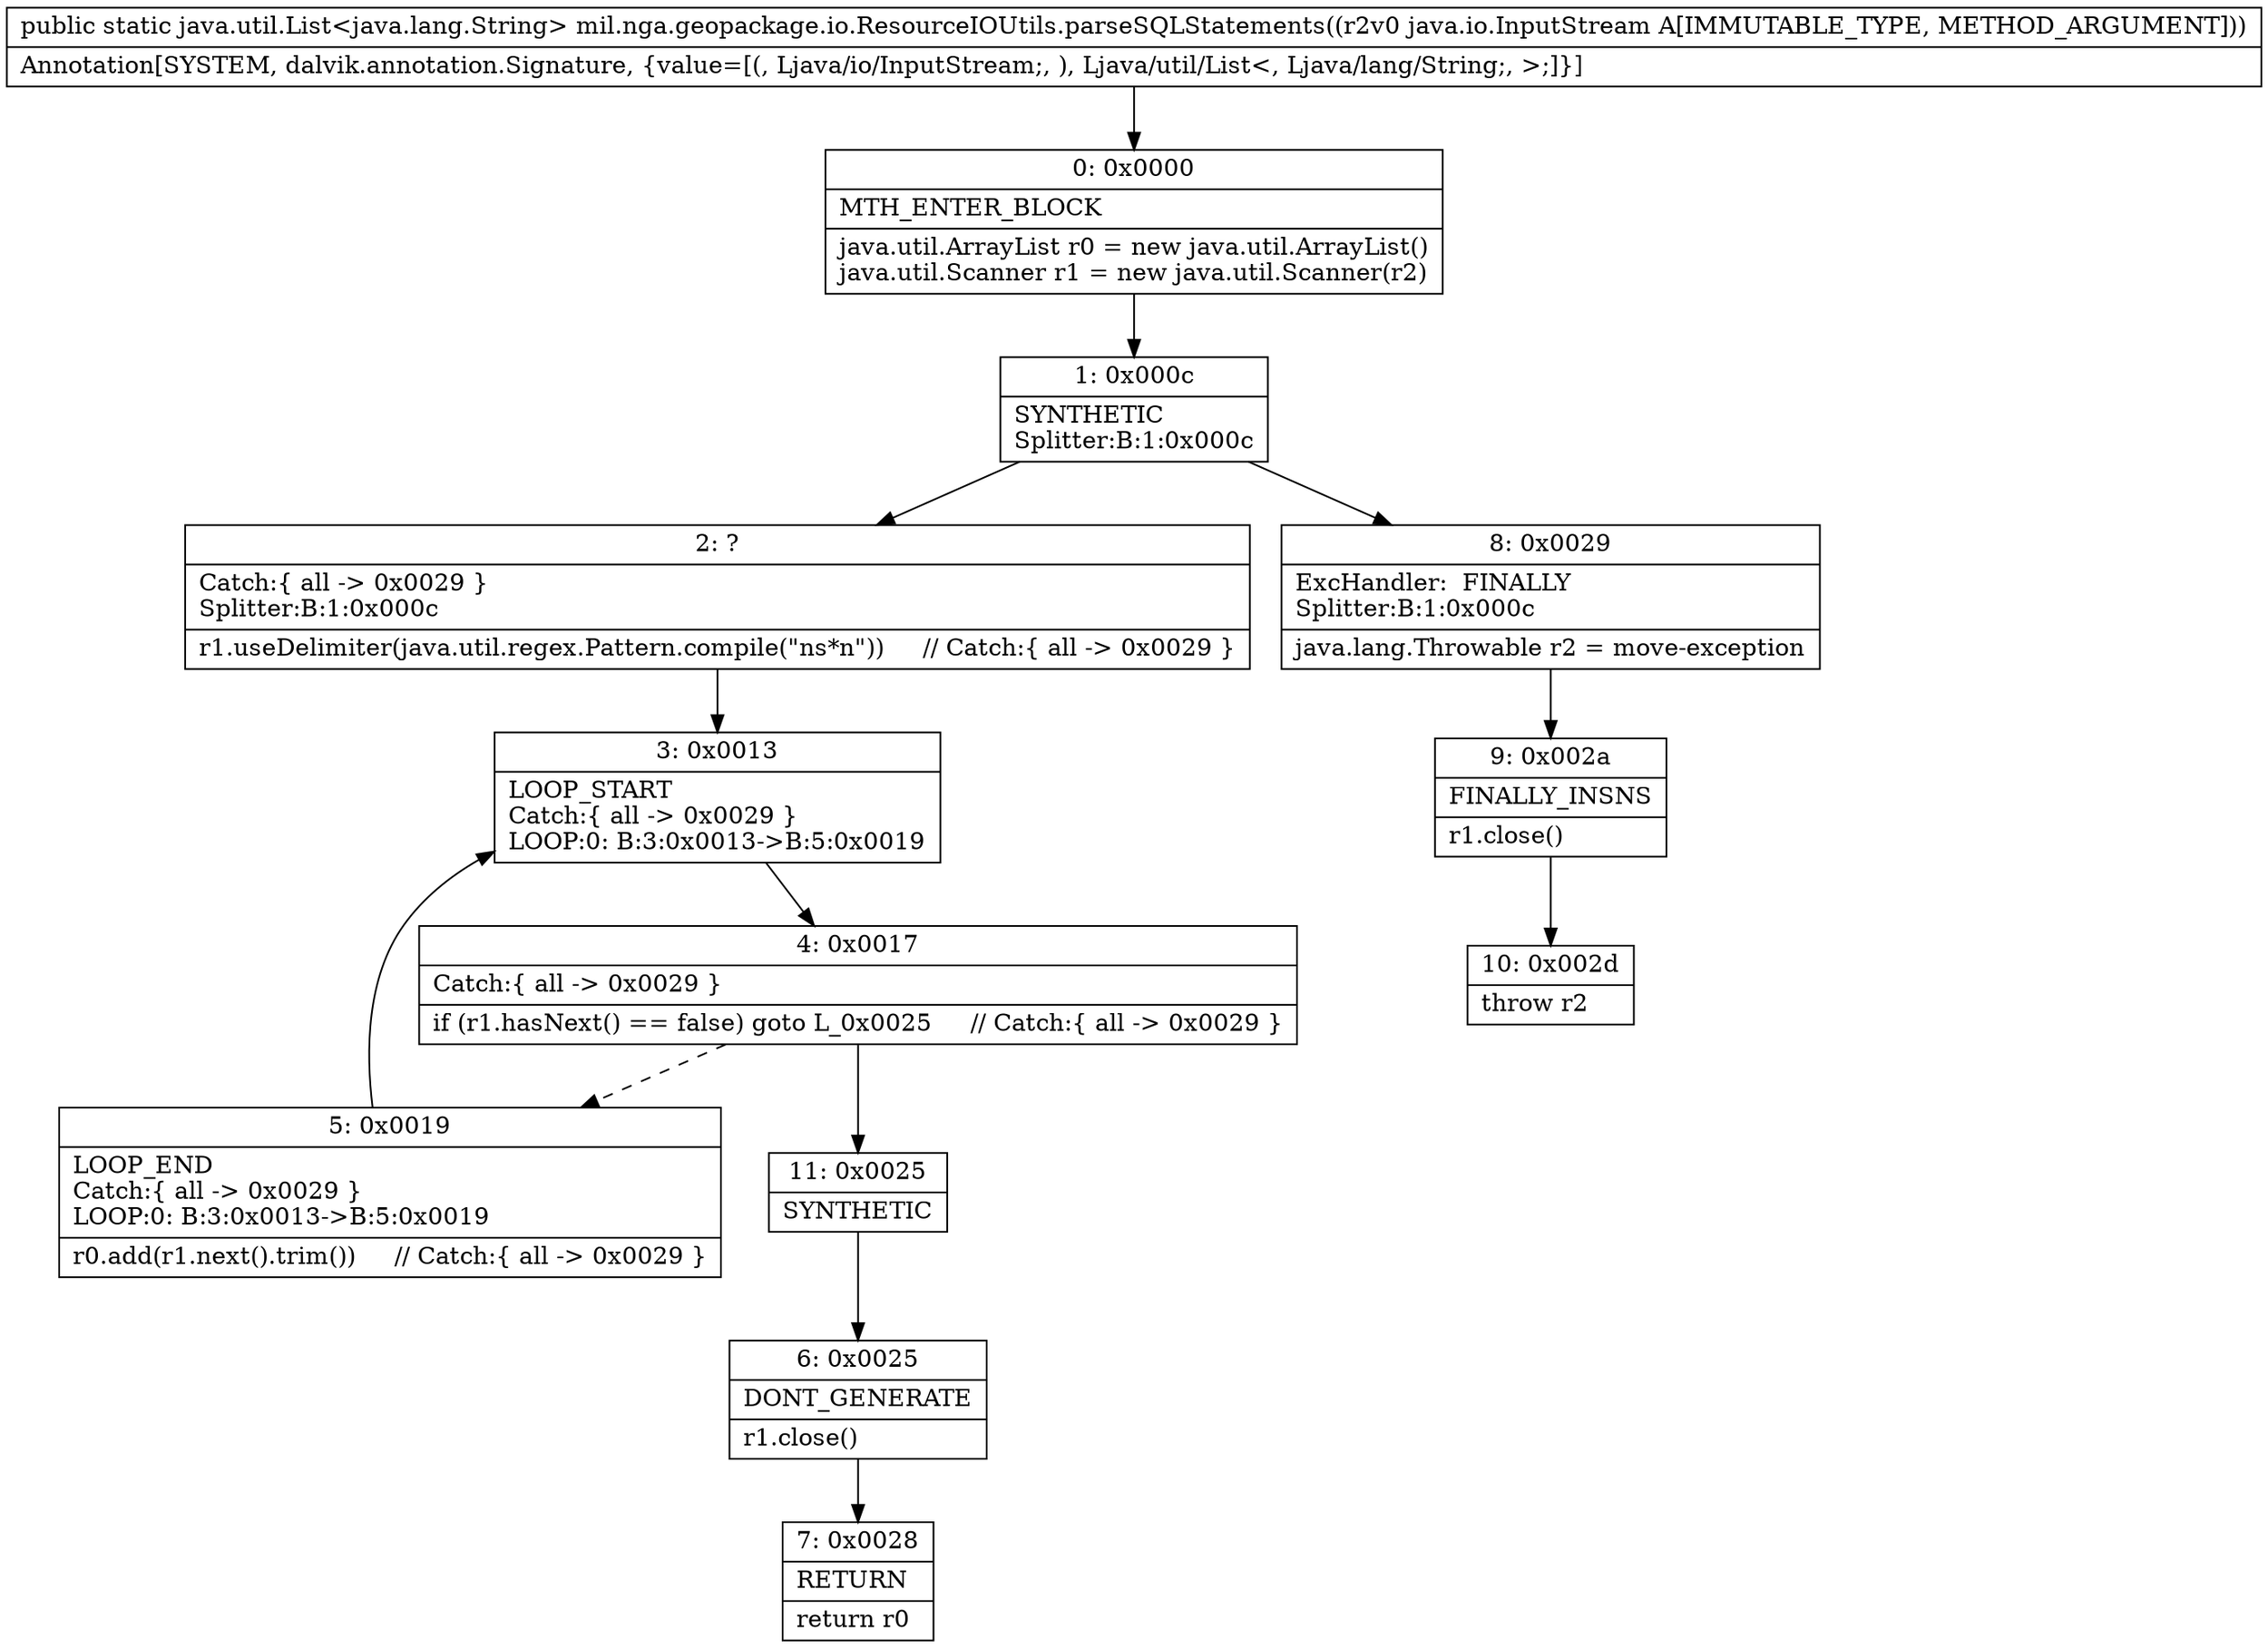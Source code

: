 digraph "CFG formil.nga.geopackage.io.ResourceIOUtils.parseSQLStatements(Ljava\/io\/InputStream;)Ljava\/util\/List;" {
Node_0 [shape=record,label="{0\:\ 0x0000|MTH_ENTER_BLOCK\l|java.util.ArrayList r0 = new java.util.ArrayList()\ljava.util.Scanner r1 = new java.util.Scanner(r2)\l}"];
Node_1 [shape=record,label="{1\:\ 0x000c|SYNTHETIC\lSplitter:B:1:0x000c\l}"];
Node_2 [shape=record,label="{2\:\ ?|Catch:\{ all \-\> 0x0029 \}\lSplitter:B:1:0x000c\l|r1.useDelimiter(java.util.regex.Pattern.compile(\"ns*n\"))     \/\/ Catch:\{ all \-\> 0x0029 \}\l}"];
Node_3 [shape=record,label="{3\:\ 0x0013|LOOP_START\lCatch:\{ all \-\> 0x0029 \}\lLOOP:0: B:3:0x0013\-\>B:5:0x0019\l}"];
Node_4 [shape=record,label="{4\:\ 0x0017|Catch:\{ all \-\> 0x0029 \}\l|if (r1.hasNext() == false) goto L_0x0025     \/\/ Catch:\{ all \-\> 0x0029 \}\l}"];
Node_5 [shape=record,label="{5\:\ 0x0019|LOOP_END\lCatch:\{ all \-\> 0x0029 \}\lLOOP:0: B:3:0x0013\-\>B:5:0x0019\l|r0.add(r1.next().trim())     \/\/ Catch:\{ all \-\> 0x0029 \}\l}"];
Node_6 [shape=record,label="{6\:\ 0x0025|DONT_GENERATE\l|r1.close()\l}"];
Node_7 [shape=record,label="{7\:\ 0x0028|RETURN\l|return r0\l}"];
Node_8 [shape=record,label="{8\:\ 0x0029|ExcHandler:  FINALLY\lSplitter:B:1:0x000c\l|java.lang.Throwable r2 = move\-exception\l}"];
Node_9 [shape=record,label="{9\:\ 0x002a|FINALLY_INSNS\l|r1.close()\l}"];
Node_10 [shape=record,label="{10\:\ 0x002d|throw r2\l}"];
Node_11 [shape=record,label="{11\:\ 0x0025|SYNTHETIC\l}"];
MethodNode[shape=record,label="{public static java.util.List\<java.lang.String\> mil.nga.geopackage.io.ResourceIOUtils.parseSQLStatements((r2v0 java.io.InputStream A[IMMUTABLE_TYPE, METHOD_ARGUMENT]))  | Annotation[SYSTEM, dalvik.annotation.Signature, \{value=[(, Ljava\/io\/InputStream;, ), Ljava\/util\/List\<, Ljava\/lang\/String;, \>;]\}]\l}"];
MethodNode -> Node_0;
Node_0 -> Node_1;
Node_1 -> Node_2;
Node_1 -> Node_8;
Node_2 -> Node_3;
Node_3 -> Node_4;
Node_4 -> Node_5[style=dashed];
Node_4 -> Node_11;
Node_5 -> Node_3;
Node_6 -> Node_7;
Node_8 -> Node_9;
Node_9 -> Node_10;
Node_11 -> Node_6;
}

